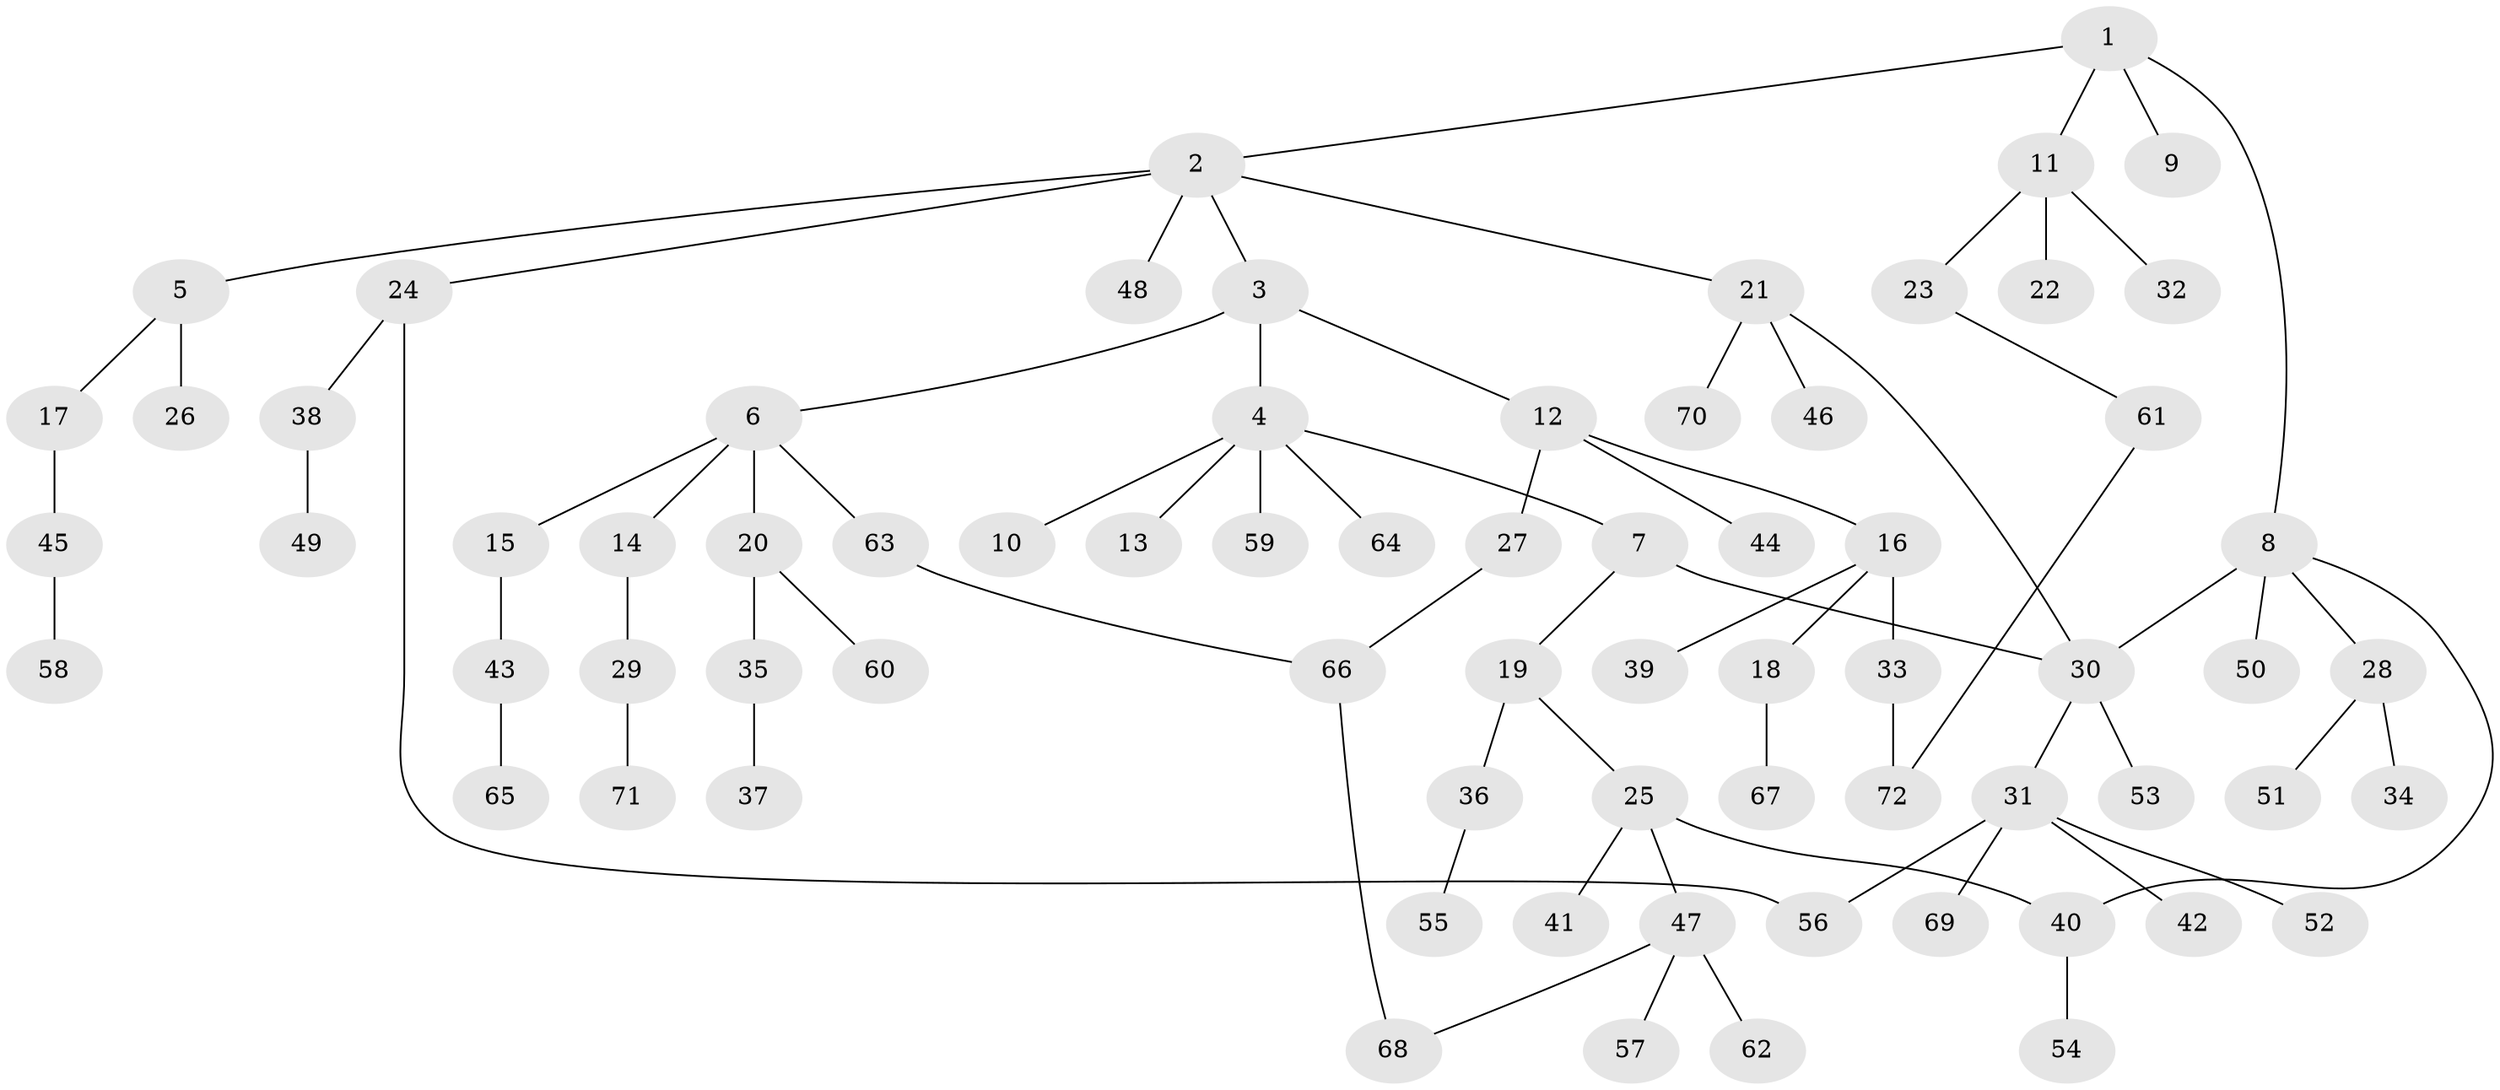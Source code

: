 // Generated by graph-tools (version 1.1) at 2025/01/03/09/25 03:01:01]
// undirected, 72 vertices, 78 edges
graph export_dot {
graph [start="1"]
  node [color=gray90,style=filled];
  1;
  2;
  3;
  4;
  5;
  6;
  7;
  8;
  9;
  10;
  11;
  12;
  13;
  14;
  15;
  16;
  17;
  18;
  19;
  20;
  21;
  22;
  23;
  24;
  25;
  26;
  27;
  28;
  29;
  30;
  31;
  32;
  33;
  34;
  35;
  36;
  37;
  38;
  39;
  40;
  41;
  42;
  43;
  44;
  45;
  46;
  47;
  48;
  49;
  50;
  51;
  52;
  53;
  54;
  55;
  56;
  57;
  58;
  59;
  60;
  61;
  62;
  63;
  64;
  65;
  66;
  67;
  68;
  69;
  70;
  71;
  72;
  1 -- 2;
  1 -- 8;
  1 -- 9;
  1 -- 11;
  2 -- 3;
  2 -- 5;
  2 -- 21;
  2 -- 24;
  2 -- 48;
  3 -- 4;
  3 -- 6;
  3 -- 12;
  4 -- 7;
  4 -- 10;
  4 -- 13;
  4 -- 59;
  4 -- 64;
  5 -- 17;
  5 -- 26;
  6 -- 14;
  6 -- 15;
  6 -- 20;
  6 -- 63;
  7 -- 19;
  7 -- 30;
  8 -- 28;
  8 -- 50;
  8 -- 40;
  8 -- 30;
  11 -- 22;
  11 -- 23;
  11 -- 32;
  12 -- 16;
  12 -- 27;
  12 -- 44;
  14 -- 29;
  15 -- 43;
  16 -- 18;
  16 -- 33;
  16 -- 39;
  17 -- 45;
  18 -- 67;
  19 -- 25;
  19 -- 36;
  20 -- 35;
  20 -- 60;
  21 -- 30;
  21 -- 46;
  21 -- 70;
  23 -- 61;
  24 -- 38;
  24 -- 56;
  25 -- 40;
  25 -- 41;
  25 -- 47;
  27 -- 66;
  28 -- 34;
  28 -- 51;
  29 -- 71;
  30 -- 31;
  30 -- 53;
  31 -- 42;
  31 -- 52;
  31 -- 56;
  31 -- 69;
  33 -- 72;
  35 -- 37;
  36 -- 55;
  38 -- 49;
  40 -- 54;
  43 -- 65;
  45 -- 58;
  47 -- 57;
  47 -- 62;
  47 -- 68;
  61 -- 72;
  63 -- 66;
  66 -- 68;
}
